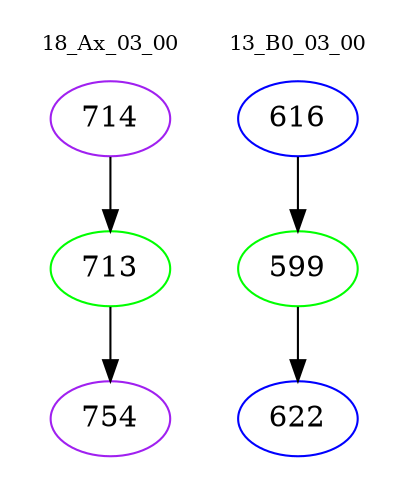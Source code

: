 digraph{
subgraph cluster_0 {
color = white
label = "18_Ax_03_00";
fontsize=10;
T0_714 [label="714", color="purple"]
T0_714 -> T0_713 [color="black"]
T0_713 [label="713", color="green"]
T0_713 -> T0_754 [color="black"]
T0_754 [label="754", color="purple"]
}
subgraph cluster_1 {
color = white
label = "13_B0_03_00";
fontsize=10;
T1_616 [label="616", color="blue"]
T1_616 -> T1_599 [color="black"]
T1_599 [label="599", color="green"]
T1_599 -> T1_622 [color="black"]
T1_622 [label="622", color="blue"]
}
}
